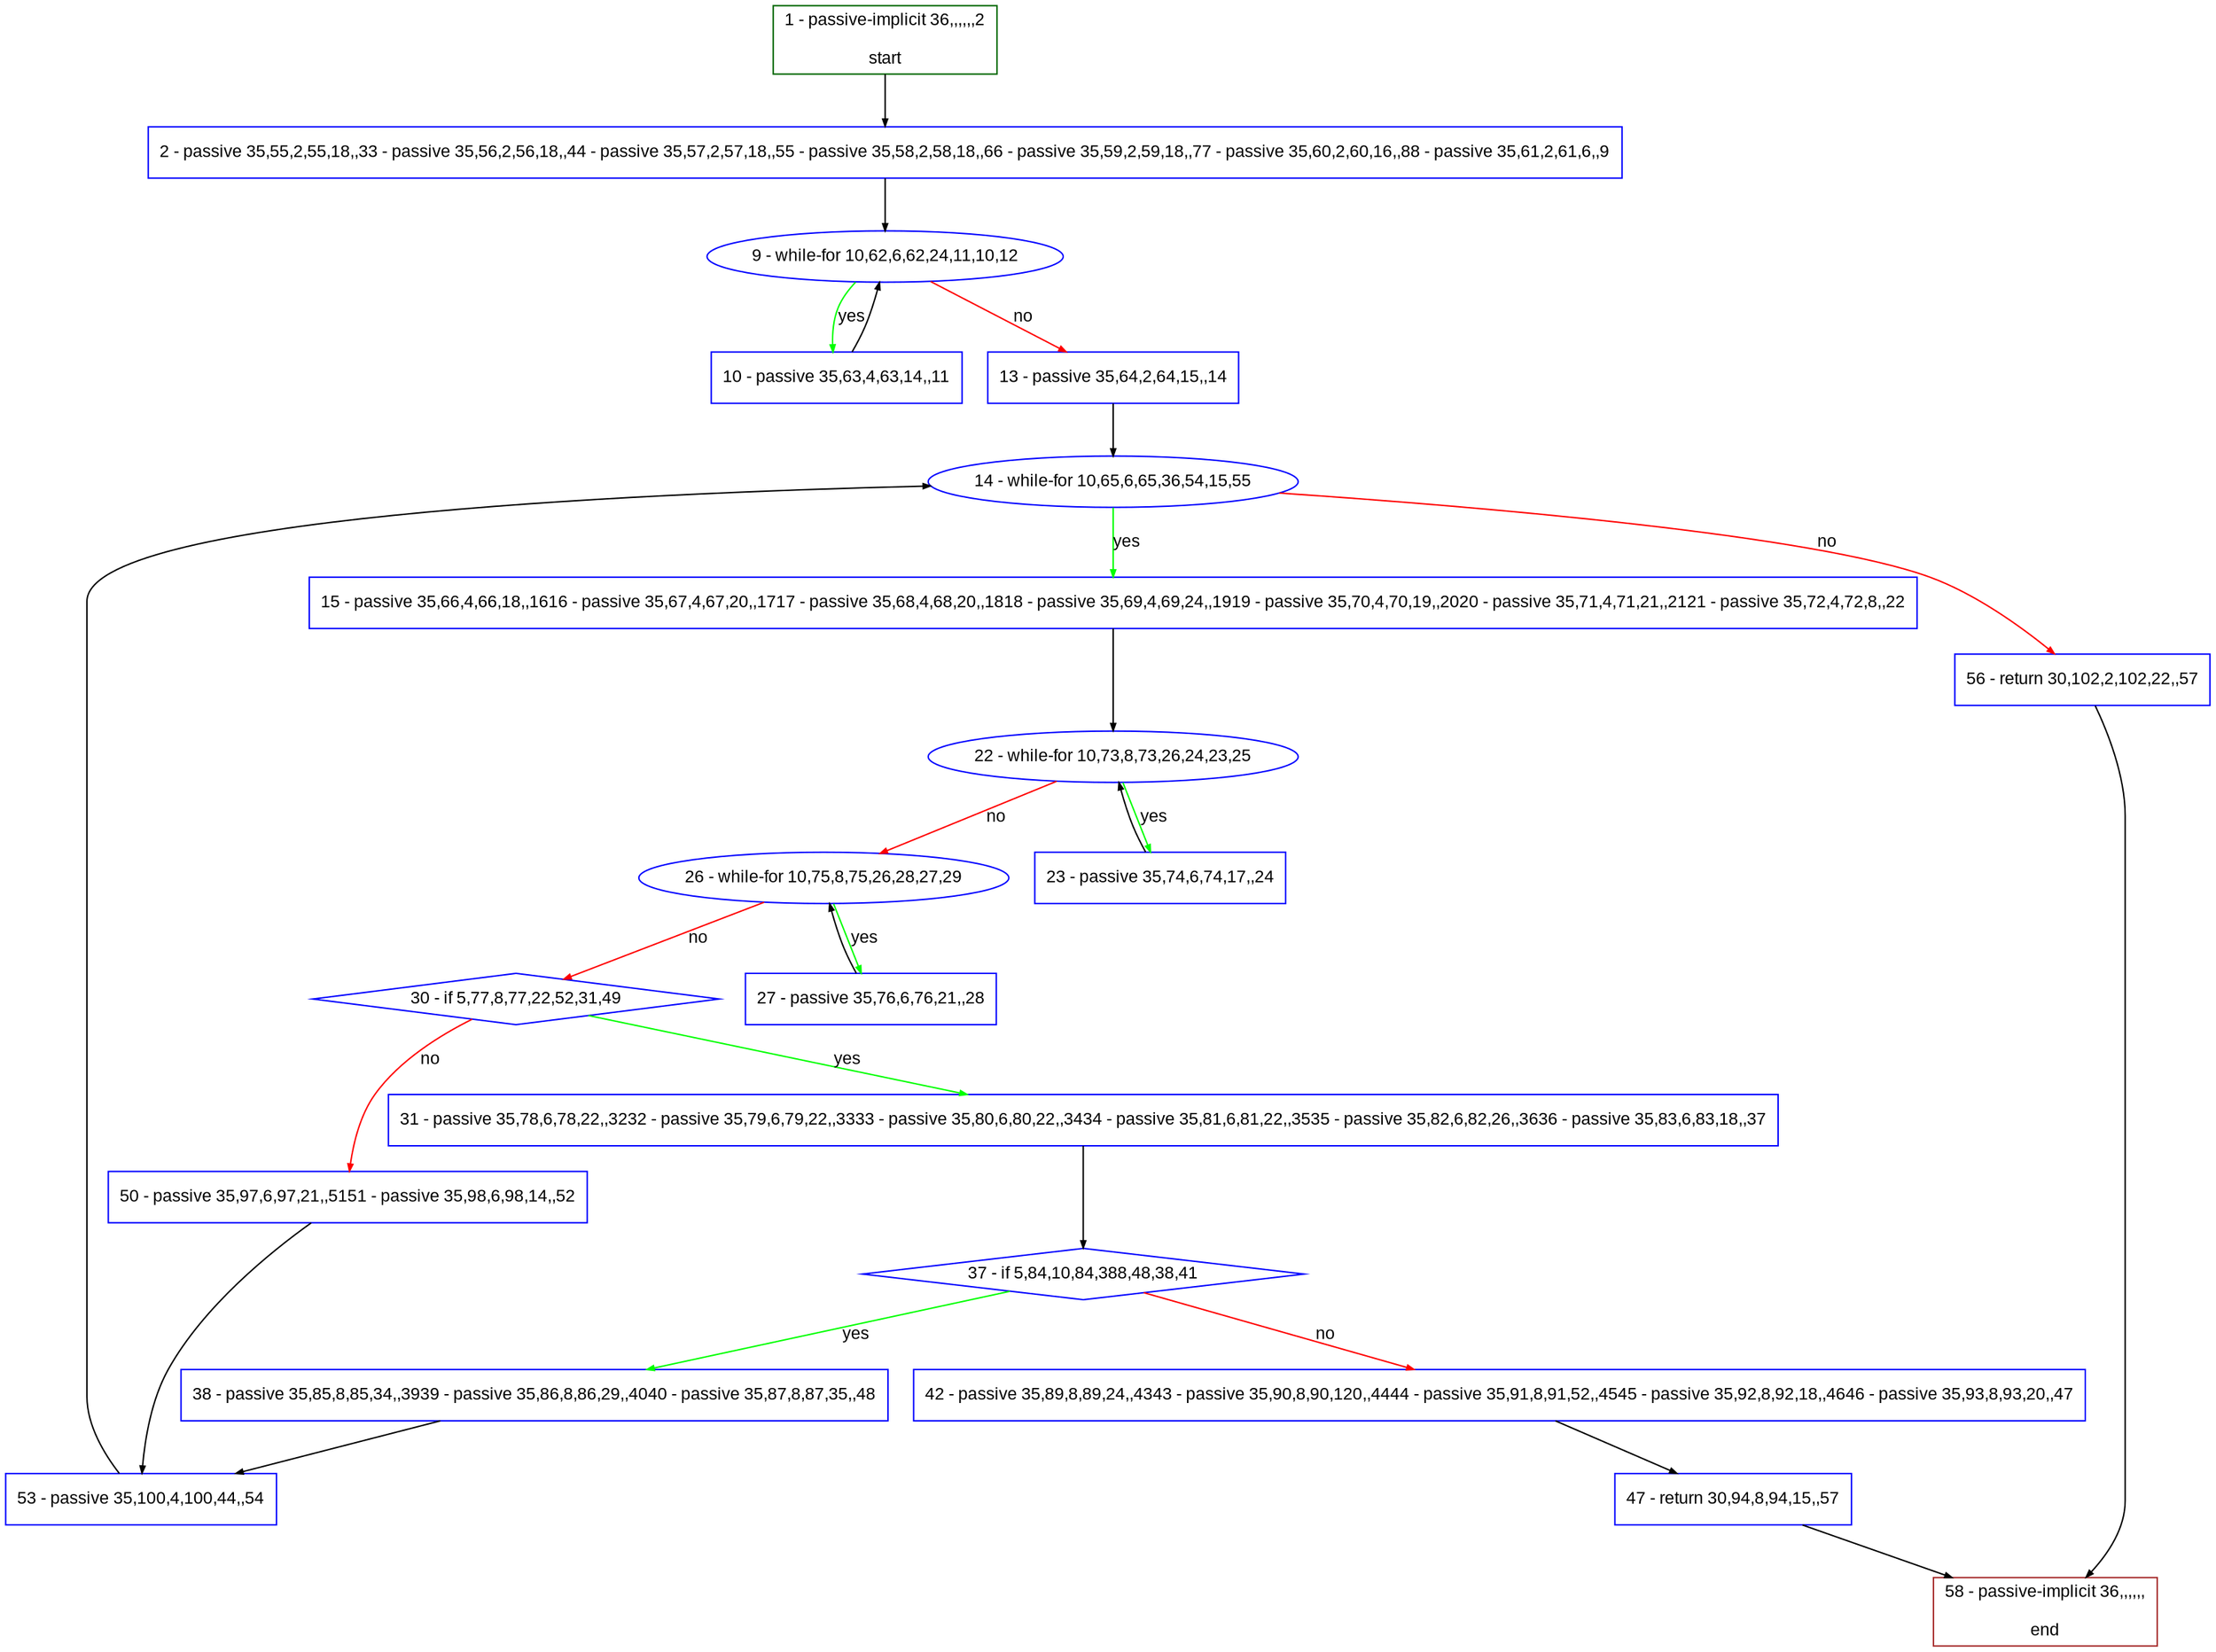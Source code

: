 digraph "" {
  graph [pack="true", label="", fontsize="12", packmode="clust", fontname="Arial", fillcolor="#FFFFCC", bgcolor="white", style="rounded,filled", compound="true"];
  node [node_initialized="no", label="", color="grey", fontsize="12", fillcolor="white", fontname="Arial", style="filled", shape="rectangle", compound="true", fixedsize="false"];
  edge [fontcolor="black", arrowhead="normal", arrowtail="none", arrowsize="0.5", ltail="", label="", color="black", fontsize="12", lhead="", fontname="Arial", dir="forward", compound="true"];
  __N1 [label="2 - passive 35,55,2,55,18,,33 - passive 35,56,2,56,18,,44 - passive 35,57,2,57,18,,55 - passive 35,58,2,58,18,,66 - passive 35,59,2,59,18,,77 - passive 35,60,2,60,16,,88 - passive 35,61,2,61,6,,9", color="#0000ff", fillcolor="#ffffff", style="filled", shape="box"];
  __N2 [label="1 - passive-implicit 36,,,,,,2\n\nstart", color="#006400", fillcolor="#ffffff", style="filled", shape="box"];
  __N3 [label="9 - while-for 10,62,6,62,24,11,10,12", color="#0000ff", fillcolor="#ffffff", style="filled", shape="oval"];
  __N4 [label="10 - passive 35,63,4,63,14,,11", color="#0000ff", fillcolor="#ffffff", style="filled", shape="box"];
  __N5 [label="13 - passive 35,64,2,64,15,,14", color="#0000ff", fillcolor="#ffffff", style="filled", shape="box"];
  __N6 [label="14 - while-for 10,65,6,65,36,54,15,55", color="#0000ff", fillcolor="#ffffff", style="filled", shape="oval"];
  __N7 [label="15 - passive 35,66,4,66,18,,1616 - passive 35,67,4,67,20,,1717 - passive 35,68,4,68,20,,1818 - passive 35,69,4,69,24,,1919 - passive 35,70,4,70,19,,2020 - passive 35,71,4,71,21,,2121 - passive 35,72,4,72,8,,22", color="#0000ff", fillcolor="#ffffff", style="filled", shape="box"];
  __N8 [label="56 - return 30,102,2,102,22,,57", color="#0000ff", fillcolor="#ffffff", style="filled", shape="box"];
  __N9 [label="22 - while-for 10,73,8,73,26,24,23,25", color="#0000ff", fillcolor="#ffffff", style="filled", shape="oval"];
  __N10 [label="23 - passive 35,74,6,74,17,,24", color="#0000ff", fillcolor="#ffffff", style="filled", shape="box"];
  __N11 [label="26 - while-for 10,75,8,75,26,28,27,29", color="#0000ff", fillcolor="#ffffff", style="filled", shape="oval"];
  __N12 [label="27 - passive 35,76,6,76,21,,28", color="#0000ff", fillcolor="#ffffff", style="filled", shape="box"];
  __N13 [label="30 - if 5,77,8,77,22,52,31,49", color="#0000ff", fillcolor="#ffffff", style="filled", shape="diamond"];
  __N14 [label="31 - passive 35,78,6,78,22,,3232 - passive 35,79,6,79,22,,3333 - passive 35,80,6,80,22,,3434 - passive 35,81,6,81,22,,3535 - passive 35,82,6,82,26,,3636 - passive 35,83,6,83,18,,37", color="#0000ff", fillcolor="#ffffff", style="filled", shape="box"];
  __N15 [label="50 - passive 35,97,6,97,21,,5151 - passive 35,98,6,98,14,,52", color="#0000ff", fillcolor="#ffffff", style="filled", shape="box"];
  __N16 [label="37 - if 5,84,10,84,388,48,38,41", color="#0000ff", fillcolor="#ffffff", style="filled", shape="diamond"];
  __N17 [label="38 - passive 35,85,8,85,34,,3939 - passive 35,86,8,86,29,,4040 - passive 35,87,8,87,35,,48", color="#0000ff", fillcolor="#ffffff", style="filled", shape="box"];
  __N18 [label="42 - passive 35,89,8,89,24,,4343 - passive 35,90,8,90,120,,4444 - passive 35,91,8,91,52,,4545 - passive 35,92,8,92,18,,4646 - passive 35,93,8,93,20,,47", color="#0000ff", fillcolor="#ffffff", style="filled", shape="box"];
  __N19 [label="53 - passive 35,100,4,100,44,,54", color="#0000ff", fillcolor="#ffffff", style="filled", shape="box"];
  __N20 [label="47 - return 30,94,8,94,15,,57", color="#0000ff", fillcolor="#ffffff", style="filled", shape="box"];
  __N21 [label="58 - passive-implicit 36,,,,,,\n\nend", color="#a52a2a", fillcolor="#ffffff", style="filled", shape="box"];
  __N2 -> __N1 [arrowhead="normal", arrowtail="none", color="#000000", label="", dir="forward"];
  __N1 -> __N3 [arrowhead="normal", arrowtail="none", color="#000000", label="", dir="forward"];
  __N3 -> __N4 [arrowhead="normal", arrowtail="none", color="#00ff00", label="yes", dir="forward"];
  __N4 -> __N3 [arrowhead="normal", arrowtail="none", color="#000000", label="", dir="forward"];
  __N3 -> __N5 [arrowhead="normal", arrowtail="none", color="#ff0000", label="no", dir="forward"];
  __N5 -> __N6 [arrowhead="normal", arrowtail="none", color="#000000", label="", dir="forward"];
  __N6 -> __N7 [arrowhead="normal", arrowtail="none", color="#00ff00", label="yes", dir="forward"];
  __N6 -> __N8 [arrowhead="normal", arrowtail="none", color="#ff0000", label="no", dir="forward"];
  __N7 -> __N9 [arrowhead="normal", arrowtail="none", color="#000000", label="", dir="forward"];
  __N9 -> __N10 [arrowhead="normal", arrowtail="none", color="#00ff00", label="yes", dir="forward"];
  __N10 -> __N9 [arrowhead="normal", arrowtail="none", color="#000000", label="", dir="forward"];
  __N9 -> __N11 [arrowhead="normal", arrowtail="none", color="#ff0000", label="no", dir="forward"];
  __N11 -> __N12 [arrowhead="normal", arrowtail="none", color="#00ff00", label="yes", dir="forward"];
  __N12 -> __N11 [arrowhead="normal", arrowtail="none", color="#000000", label="", dir="forward"];
  __N11 -> __N13 [arrowhead="normal", arrowtail="none", color="#ff0000", label="no", dir="forward"];
  __N13 -> __N14 [arrowhead="normal", arrowtail="none", color="#00ff00", label="yes", dir="forward"];
  __N13 -> __N15 [arrowhead="normal", arrowtail="none", color="#ff0000", label="no", dir="forward"];
  __N14 -> __N16 [arrowhead="normal", arrowtail="none", color="#000000", label="", dir="forward"];
  __N16 -> __N17 [arrowhead="normal", arrowtail="none", color="#00ff00", label="yes", dir="forward"];
  __N16 -> __N18 [arrowhead="normal", arrowtail="none", color="#ff0000", label="no", dir="forward"];
  __N17 -> __N19 [arrowhead="normal", arrowtail="none", color="#000000", label="", dir="forward"];
  __N18 -> __N20 [arrowhead="normal", arrowtail="none", color="#000000", label="", dir="forward"];
  __N20 -> __N21 [arrowhead="normal", arrowtail="none", color="#000000", label="", dir="forward"];
  __N15 -> __N19 [arrowhead="normal", arrowtail="none", color="#000000", label="", dir="forward"];
  __N19 -> __N6 [arrowhead="normal", arrowtail="none", color="#000000", label="", dir="forward"];
  __N8 -> __N21 [arrowhead="normal", arrowtail="none", color="#000000", label="", dir="forward"];
}
